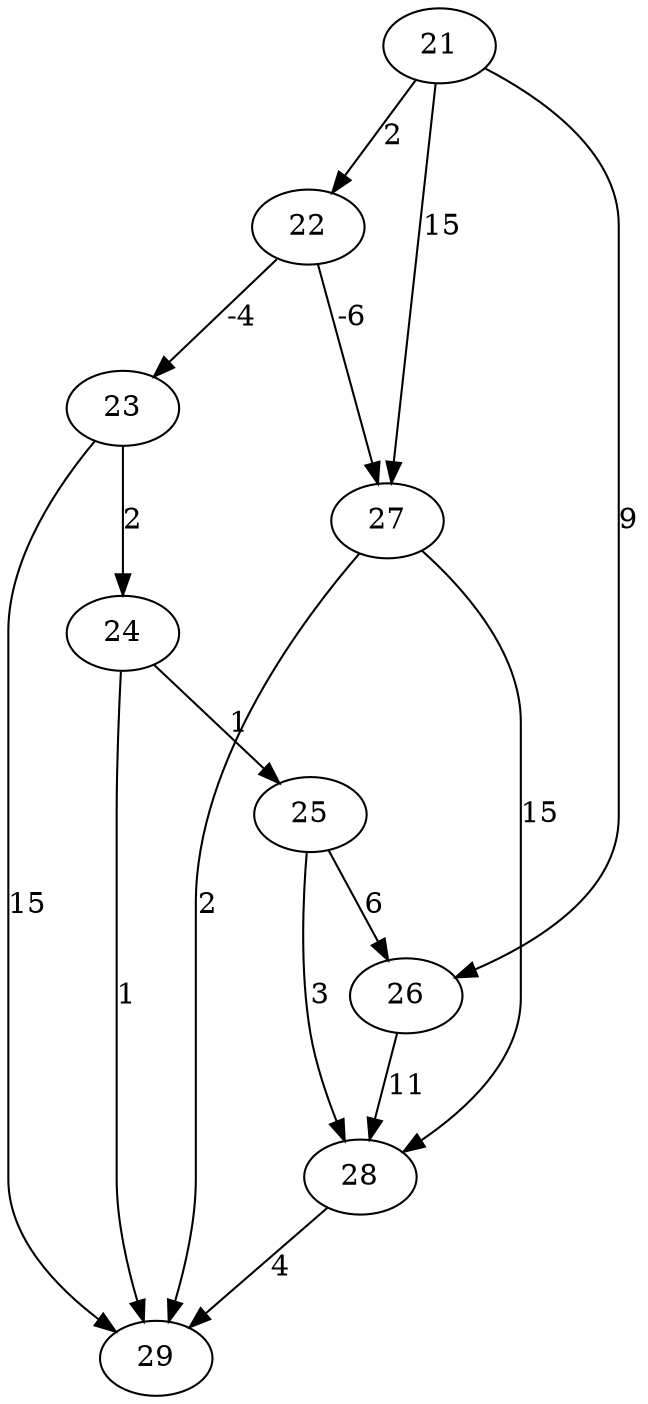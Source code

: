 digraph graph7 {
  21;
  22;
  26;
  27;
  23;
  24;
  29;
  25;
  28;
  21 -> 22 [label= 2];
  21 -> 26 [label= 9];
  21 -> 27 [label= 15];
  22 -> 23 [label= -4];
  22 -> 27 [label= -6];
  23 -> 24 [label= 2];
  23 -> 29 [label= 15];
  24 -> 25 [label= 1];
  24 -> 29 [label= 1];
  25 -> 26 [label= 6];
  25 -> 28 [label= 3];
  26 -> 28 [label= 11];
  27 -> 28 [label= 15];
  27 -> 29 [label= 2];
  28 -> 29 [label= 4];
}
